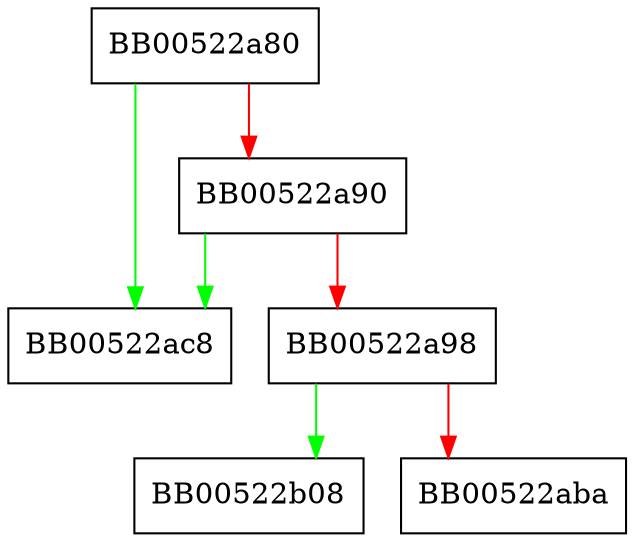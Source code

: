 digraph ASN1_item_ex_d2i {
  node [shape="box"];
  graph [splines=ortho];
  BB00522a80 -> BB00522ac8 [color="green"];
  BB00522a80 -> BB00522a90 [color="red"];
  BB00522a90 -> BB00522ac8 [color="green"];
  BB00522a90 -> BB00522a98 [color="red"];
  BB00522a98 -> BB00522b08 [color="green"];
  BB00522a98 -> BB00522aba [color="red"];
}